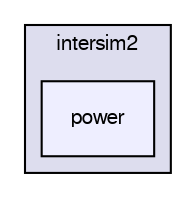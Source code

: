 digraph G {
  bgcolor=transparent;
  compound=true
  node [ fontsize="10", fontname="FreeSans"];
  edge [ labelfontsize="10", labelfontname="FreeSans"];
  subgraph clusterdir_7e44b91c2d8bca2324eb4df0ed8bb374 {
    graph [ bgcolor="#ddddee", pencolor="black", label="intersim2" fontname="FreeSans", fontsize="10", URL="dir_7e44b91c2d8bca2324eb4df0ed8bb374.html"]
  dir_f48724a742dae07c32bb1c5f1b27a1f8 [shape=box, label="power", style="filled", fillcolor="#eeeeff", pencolor="black", URL="dir_f48724a742dae07c32bb1c5f1b27a1f8.html"];
  }
}

